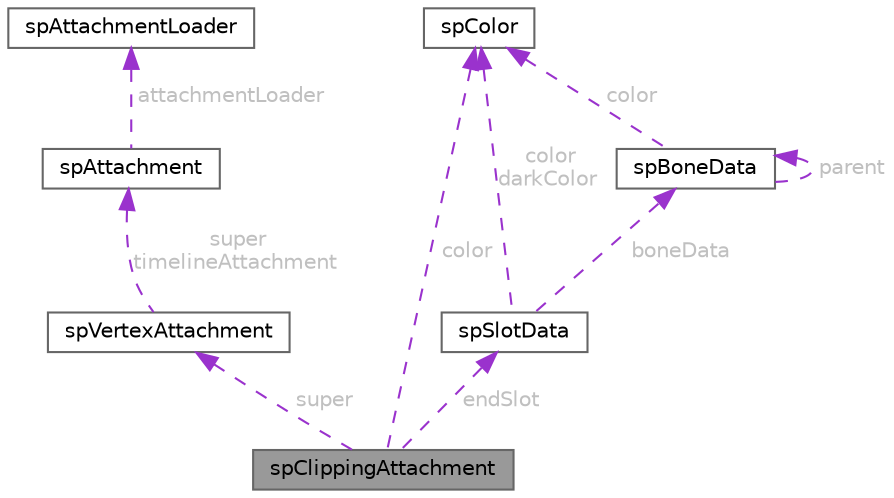 digraph "spClippingAttachment"
{
 // LATEX_PDF_SIZE
  bgcolor="transparent";
  edge [fontname=Helvetica,fontsize=10,labelfontname=Helvetica,labelfontsize=10];
  node [fontname=Helvetica,fontsize=10,shape=box,height=0.2,width=0.4];
  Node1 [id="Node000001",label="spClippingAttachment",height=0.2,width=0.4,color="gray40", fillcolor="grey60", style="filled", fontcolor="black",tooltip=" "];
  Node2 -> Node1 [id="edge10_Node000001_Node000002",dir="back",color="darkorchid3",style="dashed",tooltip=" ",label=" super",fontcolor="grey" ];
  Node2 [id="Node000002",label="spVertexAttachment",height=0.2,width=0.4,color="gray40", fillcolor="white", style="filled",URL="$structsp_vertex_attachment.html",tooltip=" "];
  Node3 -> Node2 [id="edge11_Node000002_Node000003",dir="back",color="darkorchid3",style="dashed",tooltip=" ",label=" super\ntimelineAttachment",fontcolor="grey" ];
  Node3 [id="Node000003",label="spAttachment",height=0.2,width=0.4,color="gray40", fillcolor="white", style="filled",URL="$structsp_attachment.html",tooltip=" "];
  Node4 -> Node3 [id="edge12_Node000003_Node000004",dir="back",color="darkorchid3",style="dashed",tooltip=" ",label=" attachmentLoader",fontcolor="grey" ];
  Node4 [id="Node000004",label="spAttachmentLoader",height=0.2,width=0.4,color="gray40", fillcolor="white", style="filled",URL="$structsp_attachment_loader.html",tooltip=" "];
  Node5 -> Node1 [id="edge13_Node000001_Node000005",dir="back",color="darkorchid3",style="dashed",tooltip=" ",label=" endSlot",fontcolor="grey" ];
  Node5 [id="Node000005",label="spSlotData",height=0.2,width=0.4,color="gray40", fillcolor="white", style="filled",URL="$structsp_slot_data.html",tooltip=" "];
  Node6 -> Node5 [id="edge14_Node000005_Node000006",dir="back",color="darkorchid3",style="dashed",tooltip=" ",label=" boneData",fontcolor="grey" ];
  Node6 [id="Node000006",label="spBoneData",height=0.2,width=0.4,color="gray40", fillcolor="white", style="filled",URL="$structsp_bone_data.html",tooltip=" "];
  Node6 -> Node6 [id="edge15_Node000006_Node000006",dir="back",color="darkorchid3",style="dashed",tooltip=" ",label=" parent",fontcolor="grey" ];
  Node7 -> Node6 [id="edge16_Node000006_Node000007",dir="back",color="darkorchid3",style="dashed",tooltip=" ",label=" color",fontcolor="grey" ];
  Node7 [id="Node000007",label="spColor",height=0.2,width=0.4,color="gray40", fillcolor="white", style="filled",URL="$structsp_color.html",tooltip=" "];
  Node7 -> Node5 [id="edge17_Node000005_Node000007",dir="back",color="darkorchid3",style="dashed",tooltip=" ",label=" color\ndarkColor",fontcolor="grey" ];
  Node7 -> Node1 [id="edge18_Node000001_Node000007",dir="back",color="darkorchid3",style="dashed",tooltip=" ",label=" color",fontcolor="grey" ];
}

